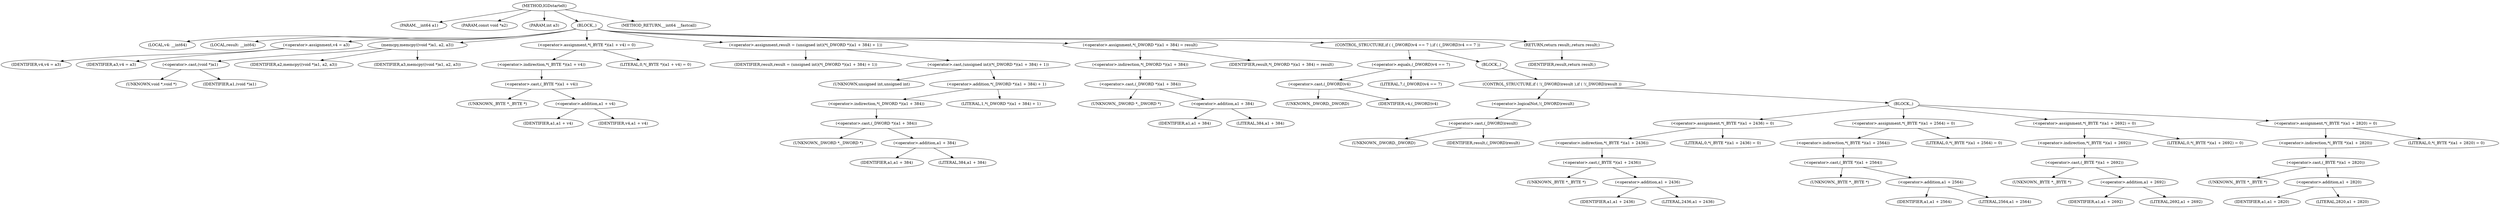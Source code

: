 digraph IGDstartelt {  
"1000103" [label = "(METHOD,IGDstartelt)" ]
"1000104" [label = "(PARAM,__int64 a1)" ]
"1000105" [label = "(PARAM,const void *a2)" ]
"1000106" [label = "(PARAM,int a3)" ]
"1000107" [label = "(BLOCK,,)" ]
"1000108" [label = "(LOCAL,v4: __int64)" ]
"1000109" [label = "(LOCAL,result: __int64)" ]
"1000110" [label = "(<operator>.assignment,v4 = a3)" ]
"1000111" [label = "(IDENTIFIER,v4,v4 = a3)" ]
"1000112" [label = "(IDENTIFIER,a3,v4 = a3)" ]
"1000113" [label = "(memcpy,memcpy((void *)a1, a2, a3))" ]
"1000114" [label = "(<operator>.cast,(void *)a1)" ]
"1000115" [label = "(UNKNOWN,void *,void *)" ]
"1000116" [label = "(IDENTIFIER,a1,(void *)a1)" ]
"1000117" [label = "(IDENTIFIER,a2,memcpy((void *)a1, a2, a3))" ]
"1000118" [label = "(IDENTIFIER,a3,memcpy((void *)a1, a2, a3))" ]
"1000119" [label = "(<operator>.assignment,*(_BYTE *)(a1 + v4) = 0)" ]
"1000120" [label = "(<operator>.indirection,*(_BYTE *)(a1 + v4))" ]
"1000121" [label = "(<operator>.cast,(_BYTE *)(a1 + v4))" ]
"1000122" [label = "(UNKNOWN,_BYTE *,_BYTE *)" ]
"1000123" [label = "(<operator>.addition,a1 + v4)" ]
"1000124" [label = "(IDENTIFIER,a1,a1 + v4)" ]
"1000125" [label = "(IDENTIFIER,v4,a1 + v4)" ]
"1000126" [label = "(LITERAL,0,*(_BYTE *)(a1 + v4) = 0)" ]
"1000127" [label = "(<operator>.assignment,result = (unsigned int)(*(_DWORD *)(a1 + 384) + 1))" ]
"1000128" [label = "(IDENTIFIER,result,result = (unsigned int)(*(_DWORD *)(a1 + 384) + 1))" ]
"1000129" [label = "(<operator>.cast,(unsigned int)(*(_DWORD *)(a1 + 384) + 1))" ]
"1000130" [label = "(UNKNOWN,unsigned int,unsigned int)" ]
"1000131" [label = "(<operator>.addition,*(_DWORD *)(a1 + 384) + 1)" ]
"1000132" [label = "(<operator>.indirection,*(_DWORD *)(a1 + 384))" ]
"1000133" [label = "(<operator>.cast,(_DWORD *)(a1 + 384))" ]
"1000134" [label = "(UNKNOWN,_DWORD *,_DWORD *)" ]
"1000135" [label = "(<operator>.addition,a1 + 384)" ]
"1000136" [label = "(IDENTIFIER,a1,a1 + 384)" ]
"1000137" [label = "(LITERAL,384,a1 + 384)" ]
"1000138" [label = "(LITERAL,1,*(_DWORD *)(a1 + 384) + 1)" ]
"1000139" [label = "(<operator>.assignment,*(_DWORD *)(a1 + 384) = result)" ]
"1000140" [label = "(<operator>.indirection,*(_DWORD *)(a1 + 384))" ]
"1000141" [label = "(<operator>.cast,(_DWORD *)(a1 + 384))" ]
"1000142" [label = "(UNKNOWN,_DWORD *,_DWORD *)" ]
"1000143" [label = "(<operator>.addition,a1 + 384)" ]
"1000144" [label = "(IDENTIFIER,a1,a1 + 384)" ]
"1000145" [label = "(LITERAL,384,a1 + 384)" ]
"1000146" [label = "(IDENTIFIER,result,*(_DWORD *)(a1 + 384) = result)" ]
"1000147" [label = "(CONTROL_STRUCTURE,if ( (_DWORD)v4 == 7 ),if ( (_DWORD)v4 == 7 ))" ]
"1000148" [label = "(<operator>.equals,(_DWORD)v4 == 7)" ]
"1000149" [label = "(<operator>.cast,(_DWORD)v4)" ]
"1000150" [label = "(UNKNOWN,_DWORD,_DWORD)" ]
"1000151" [label = "(IDENTIFIER,v4,(_DWORD)v4)" ]
"1000152" [label = "(LITERAL,7,(_DWORD)v4 == 7)" ]
"1000153" [label = "(BLOCK,,)" ]
"1000154" [label = "(CONTROL_STRUCTURE,if ( !(_DWORD)result ),if ( !(_DWORD)result ))" ]
"1000155" [label = "(<operator>.logicalNot,!(_DWORD)result)" ]
"1000156" [label = "(<operator>.cast,(_DWORD)result)" ]
"1000157" [label = "(UNKNOWN,_DWORD,_DWORD)" ]
"1000158" [label = "(IDENTIFIER,result,(_DWORD)result)" ]
"1000159" [label = "(BLOCK,,)" ]
"1000160" [label = "(<operator>.assignment,*(_BYTE *)(a1 + 2436) = 0)" ]
"1000161" [label = "(<operator>.indirection,*(_BYTE *)(a1 + 2436))" ]
"1000162" [label = "(<operator>.cast,(_BYTE *)(a1 + 2436))" ]
"1000163" [label = "(UNKNOWN,_BYTE *,_BYTE *)" ]
"1000164" [label = "(<operator>.addition,a1 + 2436)" ]
"1000165" [label = "(IDENTIFIER,a1,a1 + 2436)" ]
"1000166" [label = "(LITERAL,2436,a1 + 2436)" ]
"1000167" [label = "(LITERAL,0,*(_BYTE *)(a1 + 2436) = 0)" ]
"1000168" [label = "(<operator>.assignment,*(_BYTE *)(a1 + 2564) = 0)" ]
"1000169" [label = "(<operator>.indirection,*(_BYTE *)(a1 + 2564))" ]
"1000170" [label = "(<operator>.cast,(_BYTE *)(a1 + 2564))" ]
"1000171" [label = "(UNKNOWN,_BYTE *,_BYTE *)" ]
"1000172" [label = "(<operator>.addition,a1 + 2564)" ]
"1000173" [label = "(IDENTIFIER,a1,a1 + 2564)" ]
"1000174" [label = "(LITERAL,2564,a1 + 2564)" ]
"1000175" [label = "(LITERAL,0,*(_BYTE *)(a1 + 2564) = 0)" ]
"1000176" [label = "(<operator>.assignment,*(_BYTE *)(a1 + 2692) = 0)" ]
"1000177" [label = "(<operator>.indirection,*(_BYTE *)(a1 + 2692))" ]
"1000178" [label = "(<operator>.cast,(_BYTE *)(a1 + 2692))" ]
"1000179" [label = "(UNKNOWN,_BYTE *,_BYTE *)" ]
"1000180" [label = "(<operator>.addition,a1 + 2692)" ]
"1000181" [label = "(IDENTIFIER,a1,a1 + 2692)" ]
"1000182" [label = "(LITERAL,2692,a1 + 2692)" ]
"1000183" [label = "(LITERAL,0,*(_BYTE *)(a1 + 2692) = 0)" ]
"1000184" [label = "(<operator>.assignment,*(_BYTE *)(a1 + 2820) = 0)" ]
"1000185" [label = "(<operator>.indirection,*(_BYTE *)(a1 + 2820))" ]
"1000186" [label = "(<operator>.cast,(_BYTE *)(a1 + 2820))" ]
"1000187" [label = "(UNKNOWN,_BYTE *,_BYTE *)" ]
"1000188" [label = "(<operator>.addition,a1 + 2820)" ]
"1000189" [label = "(IDENTIFIER,a1,a1 + 2820)" ]
"1000190" [label = "(LITERAL,2820,a1 + 2820)" ]
"1000191" [label = "(LITERAL,0,*(_BYTE *)(a1 + 2820) = 0)" ]
"1000192" [label = "(RETURN,return result;,return result;)" ]
"1000193" [label = "(IDENTIFIER,result,return result;)" ]
"1000194" [label = "(METHOD_RETURN,__int64 __fastcall)" ]
  "1000103" -> "1000104" 
  "1000103" -> "1000105" 
  "1000103" -> "1000106" 
  "1000103" -> "1000107" 
  "1000103" -> "1000194" 
  "1000107" -> "1000108" 
  "1000107" -> "1000109" 
  "1000107" -> "1000110" 
  "1000107" -> "1000113" 
  "1000107" -> "1000119" 
  "1000107" -> "1000127" 
  "1000107" -> "1000139" 
  "1000107" -> "1000147" 
  "1000107" -> "1000192" 
  "1000110" -> "1000111" 
  "1000110" -> "1000112" 
  "1000113" -> "1000114" 
  "1000113" -> "1000117" 
  "1000113" -> "1000118" 
  "1000114" -> "1000115" 
  "1000114" -> "1000116" 
  "1000119" -> "1000120" 
  "1000119" -> "1000126" 
  "1000120" -> "1000121" 
  "1000121" -> "1000122" 
  "1000121" -> "1000123" 
  "1000123" -> "1000124" 
  "1000123" -> "1000125" 
  "1000127" -> "1000128" 
  "1000127" -> "1000129" 
  "1000129" -> "1000130" 
  "1000129" -> "1000131" 
  "1000131" -> "1000132" 
  "1000131" -> "1000138" 
  "1000132" -> "1000133" 
  "1000133" -> "1000134" 
  "1000133" -> "1000135" 
  "1000135" -> "1000136" 
  "1000135" -> "1000137" 
  "1000139" -> "1000140" 
  "1000139" -> "1000146" 
  "1000140" -> "1000141" 
  "1000141" -> "1000142" 
  "1000141" -> "1000143" 
  "1000143" -> "1000144" 
  "1000143" -> "1000145" 
  "1000147" -> "1000148" 
  "1000147" -> "1000153" 
  "1000148" -> "1000149" 
  "1000148" -> "1000152" 
  "1000149" -> "1000150" 
  "1000149" -> "1000151" 
  "1000153" -> "1000154" 
  "1000154" -> "1000155" 
  "1000154" -> "1000159" 
  "1000155" -> "1000156" 
  "1000156" -> "1000157" 
  "1000156" -> "1000158" 
  "1000159" -> "1000160" 
  "1000159" -> "1000168" 
  "1000159" -> "1000176" 
  "1000159" -> "1000184" 
  "1000160" -> "1000161" 
  "1000160" -> "1000167" 
  "1000161" -> "1000162" 
  "1000162" -> "1000163" 
  "1000162" -> "1000164" 
  "1000164" -> "1000165" 
  "1000164" -> "1000166" 
  "1000168" -> "1000169" 
  "1000168" -> "1000175" 
  "1000169" -> "1000170" 
  "1000170" -> "1000171" 
  "1000170" -> "1000172" 
  "1000172" -> "1000173" 
  "1000172" -> "1000174" 
  "1000176" -> "1000177" 
  "1000176" -> "1000183" 
  "1000177" -> "1000178" 
  "1000178" -> "1000179" 
  "1000178" -> "1000180" 
  "1000180" -> "1000181" 
  "1000180" -> "1000182" 
  "1000184" -> "1000185" 
  "1000184" -> "1000191" 
  "1000185" -> "1000186" 
  "1000186" -> "1000187" 
  "1000186" -> "1000188" 
  "1000188" -> "1000189" 
  "1000188" -> "1000190" 
  "1000192" -> "1000193" 
}
